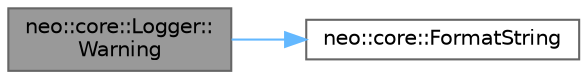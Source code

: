 digraph "neo::core::Logger::Warning"
{
 // LATEX_PDF_SIZE
  bgcolor="transparent";
  edge [fontname=Helvetica,fontsize=10,labelfontname=Helvetica,labelfontsize=10];
  node [fontname=Helvetica,fontsize=10,shape=box,height=0.2,width=0.4];
  rankdir="LR";
  Node1 [id="Node000001",label="neo::core::Logger::\lWarning",height=0.2,width=0.4,color="gray40", fillcolor="grey60", style="filled", fontcolor="black",tooltip="Log a warning message."];
  Node1 -> Node2 [id="edge1_Node000001_Node000002",color="steelblue1",style="solid",tooltip=" "];
  Node2 [id="Node000002",label="neo::core::FormatString",height=0.2,width=0.4,color="grey40", fillcolor="white", style="filled",URL="$namespaceneo_1_1core.html#aa0800d4f179fc8ea17f4d11edf57b34a",tooltip=" "];
}
